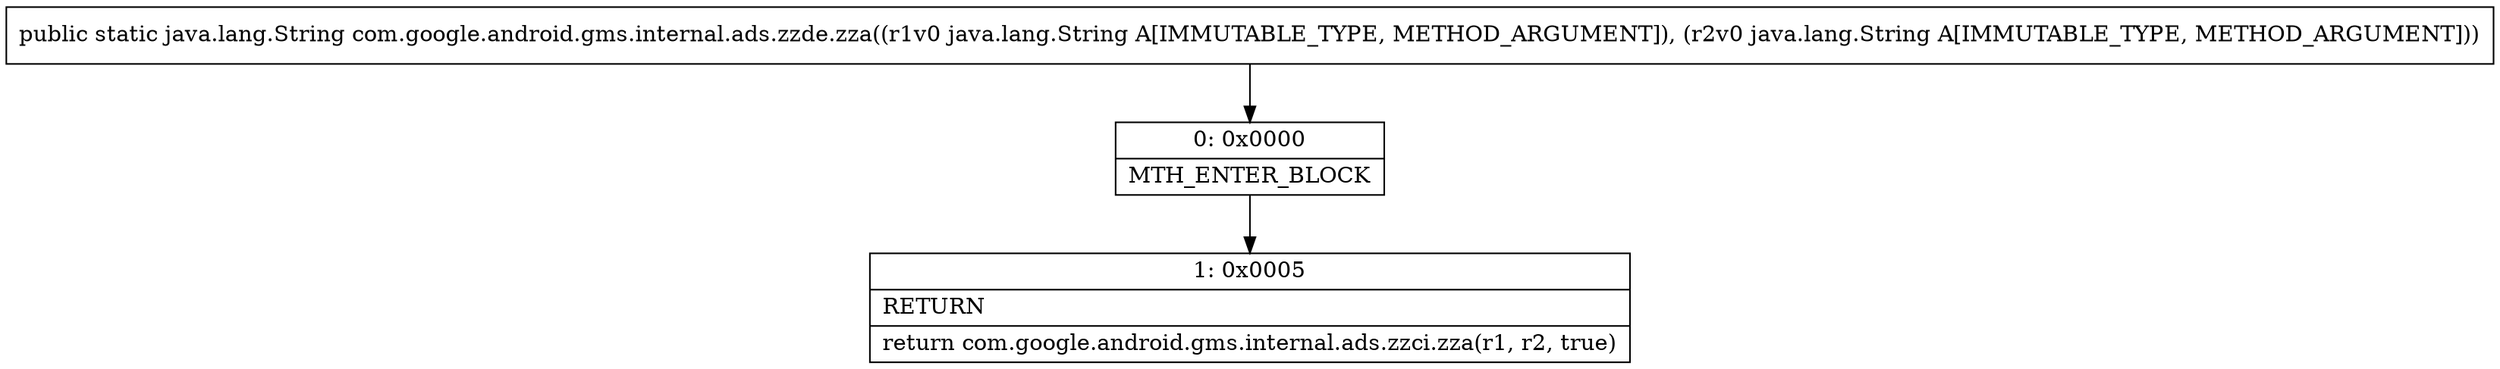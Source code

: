 digraph "CFG forcom.google.android.gms.internal.ads.zzde.zza(Ljava\/lang\/String;Ljava\/lang\/String;)Ljava\/lang\/String;" {
Node_0 [shape=record,label="{0\:\ 0x0000|MTH_ENTER_BLOCK\l}"];
Node_1 [shape=record,label="{1\:\ 0x0005|RETURN\l|return com.google.android.gms.internal.ads.zzci.zza(r1, r2, true)\l}"];
MethodNode[shape=record,label="{public static java.lang.String com.google.android.gms.internal.ads.zzde.zza((r1v0 java.lang.String A[IMMUTABLE_TYPE, METHOD_ARGUMENT]), (r2v0 java.lang.String A[IMMUTABLE_TYPE, METHOD_ARGUMENT])) }"];
MethodNode -> Node_0;
Node_0 -> Node_1;
}

